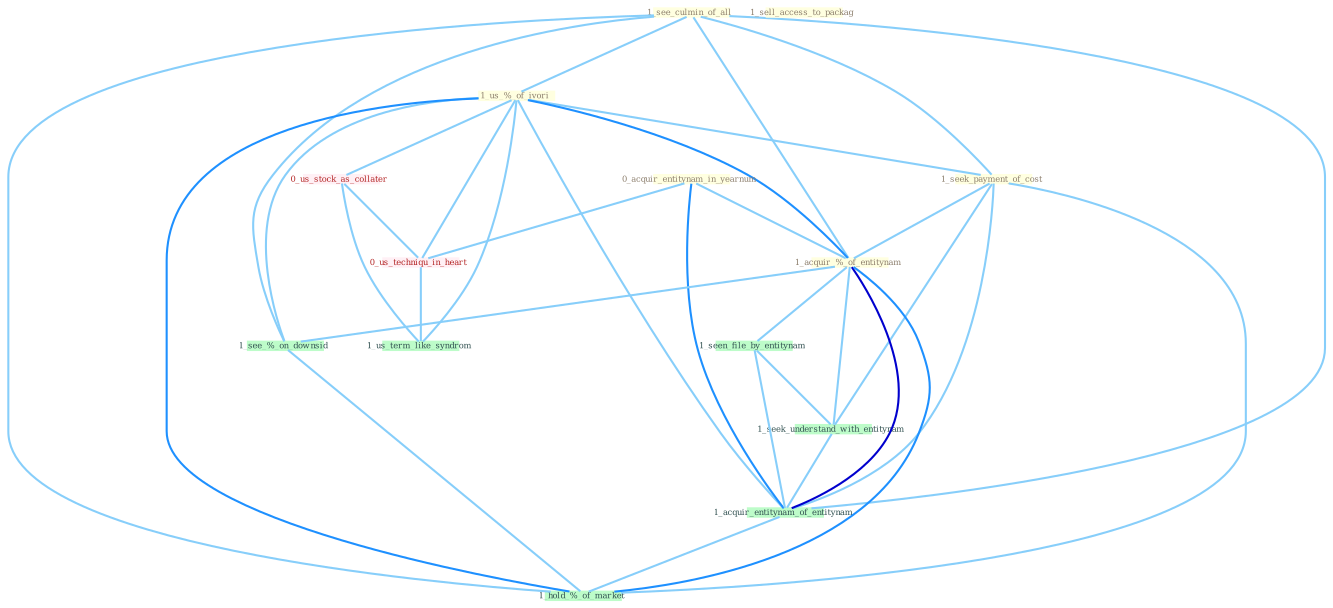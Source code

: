 Graph G{ 
    node
    [shape=polygon,style=filled,width=.5,height=.06,color="#BDFCC9",fixedsize=true,fontsize=4,
    fontcolor="#2f4f4f"];
    {node
    [color="#ffffe0", fontcolor="#8b7d6b"] "1_see_culmin_of_all " "1_us_%_of_ivori " "1_sell_access_to_packag " "1_seek_payment_of_cost " "0_acquir_entitynam_in_yearnum " "1_acquir_%_of_entitynam "}
{node [color="#fff0f5", fontcolor="#b22222"] "0_us_stock_as_collater " "0_us_techniqu_in_heart "}
edge [color="#B0E2FF"];

	"1_see_culmin_of_all " -- "1_us_%_of_ivori " [w="1", color="#87cefa" ];
	"1_see_culmin_of_all " -- "1_seek_payment_of_cost " [w="1", color="#87cefa" ];
	"1_see_culmin_of_all " -- "1_acquir_%_of_entitynam " [w="1", color="#87cefa" ];
	"1_see_culmin_of_all " -- "1_acquir_entitynam_of_entitynam " [w="1", color="#87cefa" ];
	"1_see_culmin_of_all " -- "1_see_%_on_downsid " [w="1", color="#87cefa" ];
	"1_see_culmin_of_all " -- "1_hold_%_of_market " [w="1", color="#87cefa" ];
	"1_us_%_of_ivori " -- "1_seek_payment_of_cost " [w="1", color="#87cefa" ];
	"1_us_%_of_ivori " -- "1_acquir_%_of_entitynam " [w="2", color="#1e90ff" , len=0.8];
	"1_us_%_of_ivori " -- "0_us_stock_as_collater " [w="1", color="#87cefa" ];
	"1_us_%_of_ivori " -- "1_acquir_entitynam_of_entitynam " [w="1", color="#87cefa" ];
	"1_us_%_of_ivori " -- "0_us_techniqu_in_heart " [w="1", color="#87cefa" ];
	"1_us_%_of_ivori " -- "1_see_%_on_downsid " [w="1", color="#87cefa" ];
	"1_us_%_of_ivori " -- "1_us_term_like_syndrom " [w="1", color="#87cefa" ];
	"1_us_%_of_ivori " -- "1_hold_%_of_market " [w="2", color="#1e90ff" , len=0.8];
	"1_seek_payment_of_cost " -- "1_acquir_%_of_entitynam " [w="1", color="#87cefa" ];
	"1_seek_payment_of_cost " -- "1_seek_understand_with_entitynam " [w="1", color="#87cefa" ];
	"1_seek_payment_of_cost " -- "1_acquir_entitynam_of_entitynam " [w="1", color="#87cefa" ];
	"1_seek_payment_of_cost " -- "1_hold_%_of_market " [w="1", color="#87cefa" ];
	"0_acquir_entitynam_in_yearnum " -- "1_acquir_%_of_entitynam " [w="1", color="#87cefa" ];
	"0_acquir_entitynam_in_yearnum " -- "1_acquir_entitynam_of_entitynam " [w="2", color="#1e90ff" , len=0.8];
	"0_acquir_entitynam_in_yearnum " -- "0_us_techniqu_in_heart " [w="1", color="#87cefa" ];
	"1_acquir_%_of_entitynam " -- "1_seen_file_by_entitynam " [w="1", color="#87cefa" ];
	"1_acquir_%_of_entitynam " -- "1_seek_understand_with_entitynam " [w="1", color="#87cefa" ];
	"1_acquir_%_of_entitynam " -- "1_acquir_entitynam_of_entitynam " [w="3", color="#0000cd" , len=0.6];
	"1_acquir_%_of_entitynam " -- "1_see_%_on_downsid " [w="1", color="#87cefa" ];
	"1_acquir_%_of_entitynam " -- "1_hold_%_of_market " [w="2", color="#1e90ff" , len=0.8];
	"1_seen_file_by_entitynam " -- "1_seek_understand_with_entitynam " [w="1", color="#87cefa" ];
	"1_seen_file_by_entitynam " -- "1_acquir_entitynam_of_entitynam " [w="1", color="#87cefa" ];
	"0_us_stock_as_collater " -- "0_us_techniqu_in_heart " [w="1", color="#87cefa" ];
	"0_us_stock_as_collater " -- "1_us_term_like_syndrom " [w="1", color="#87cefa" ];
	"1_seek_understand_with_entitynam " -- "1_acquir_entitynam_of_entitynam " [w="1", color="#87cefa" ];
	"1_acquir_entitynam_of_entitynam " -- "1_hold_%_of_market " [w="1", color="#87cefa" ];
	"0_us_techniqu_in_heart " -- "1_us_term_like_syndrom " [w="1", color="#87cefa" ];
	"1_see_%_on_downsid " -- "1_hold_%_of_market " [w="1", color="#87cefa" ];
}